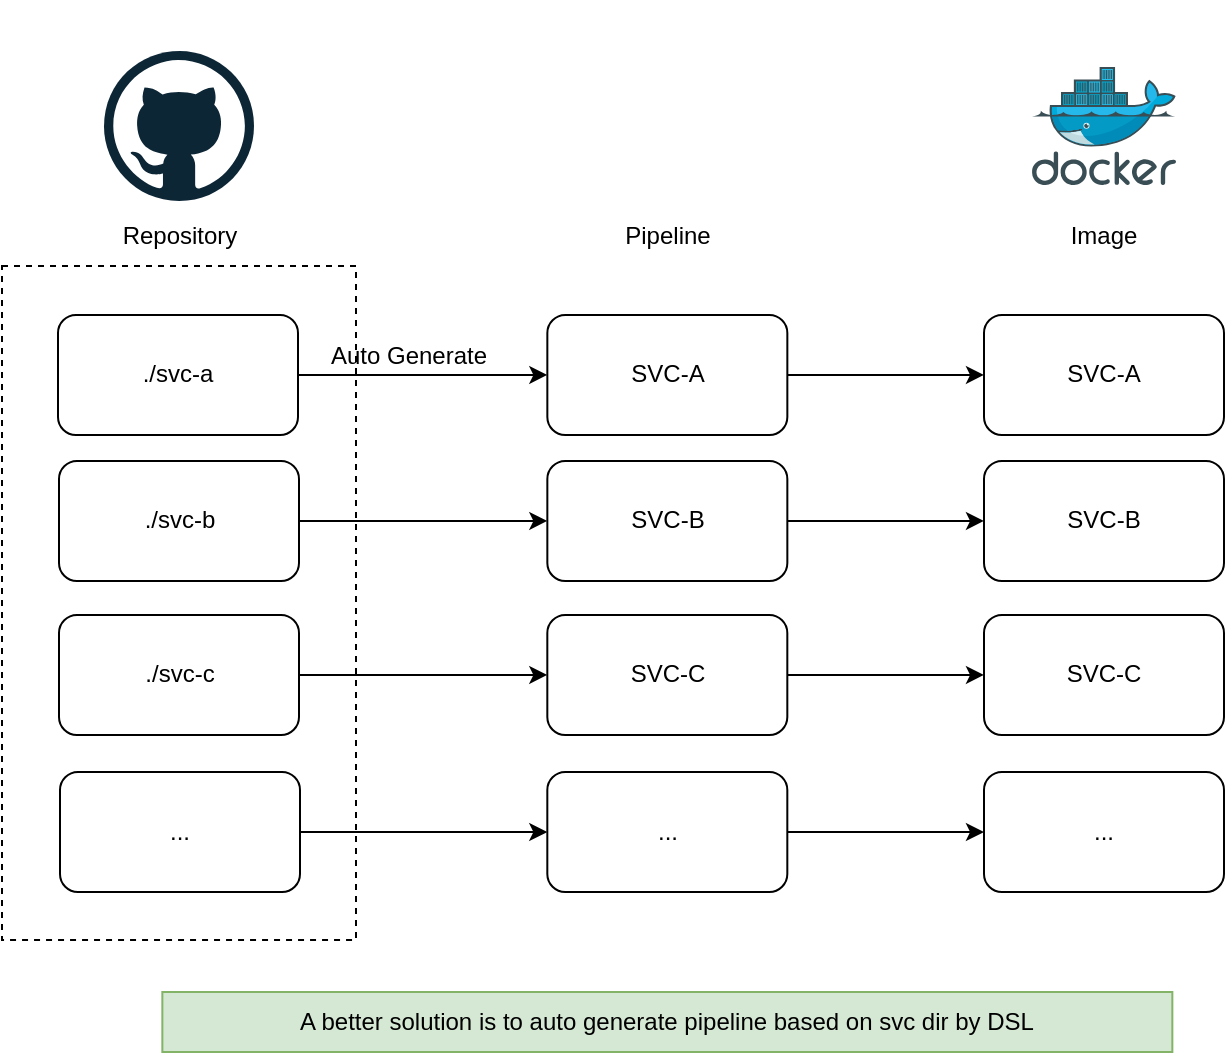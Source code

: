 <mxfile version="24.7.17">
  <diagram name="第 1 页" id="cuDoDDCqS_jA3I1zyqUL">
    <mxGraphModel dx="2074" dy="1197" grid="0" gridSize="10" guides="1" tooltips="1" connect="1" arrows="1" fold="1" page="1" pageScale="1" pageWidth="1169" pageHeight="827" math="0" shadow="0">
      <root>
        <mxCell id="0" />
        <mxCell id="1" parent="0" />
        <mxCell id="I6xZpBHvfsYU5S7mz_Uq-1" value="" style="rounded=0;whiteSpace=wrap;html=1;dashed=1;fillColor=none;" parent="1" vertex="1">
          <mxGeometry x="279" y="348.98" width="177" height="337.02" as="geometry" />
        </mxCell>
        <mxCell id="I6xZpBHvfsYU5S7mz_Uq-2" value="" style="dashed=0;outlineConnect=0;html=1;align=center;labelPosition=center;verticalLabelPosition=bottom;verticalAlign=top;shape=mxgraph.weblogos.github" parent="1" vertex="1">
          <mxGeometry x="330" y="241.48" width="75" height="75" as="geometry" />
        </mxCell>
        <mxCell id="I6xZpBHvfsYU5S7mz_Uq-3" style="edgeStyle=orthogonalEdgeStyle;rounded=0;orthogonalLoop=1;jettySize=auto;html=1;" parent="1" source="I6xZpBHvfsYU5S7mz_Uq-4" target="I6xZpBHvfsYU5S7mz_Uq-13" edge="1">
          <mxGeometry relative="1" as="geometry" />
        </mxCell>
        <mxCell id="I6xZpBHvfsYU5S7mz_Uq-4" value="./svc-a" style="rounded=1;whiteSpace=wrap;html=1;" parent="1" vertex="1">
          <mxGeometry x="307" y="373.48" width="120" height="60" as="geometry" />
        </mxCell>
        <mxCell id="I6xZpBHvfsYU5S7mz_Uq-5" style="edgeStyle=orthogonalEdgeStyle;rounded=0;orthogonalLoop=1;jettySize=auto;html=1;" parent="1" source="I6xZpBHvfsYU5S7mz_Uq-6" target="I6xZpBHvfsYU5S7mz_Uq-15" edge="1">
          <mxGeometry relative="1" as="geometry" />
        </mxCell>
        <mxCell id="I6xZpBHvfsYU5S7mz_Uq-6" value="./svc-b" style="rounded=1;whiteSpace=wrap;html=1;" parent="1" vertex="1">
          <mxGeometry x="307.5" y="446.48" width="120" height="60" as="geometry" />
        </mxCell>
        <mxCell id="I6xZpBHvfsYU5S7mz_Uq-7" style="edgeStyle=orthogonalEdgeStyle;rounded=0;orthogonalLoop=1;jettySize=auto;html=1;" parent="1" source="I6xZpBHvfsYU5S7mz_Uq-8" target="I6xZpBHvfsYU5S7mz_Uq-17" edge="1">
          <mxGeometry relative="1" as="geometry" />
        </mxCell>
        <mxCell id="I6xZpBHvfsYU5S7mz_Uq-8" value="./svc-c" style="rounded=1;whiteSpace=wrap;html=1;" parent="1" vertex="1">
          <mxGeometry x="307.5" y="523.48" width="120" height="60" as="geometry" />
        </mxCell>
        <mxCell id="I6xZpBHvfsYU5S7mz_Uq-9" value="" style="image;sketch=0;aspect=fixed;html=1;points=[];align=center;fontSize=12;image=img/lib/mscae/Docker.svg;" parent="1" vertex="1">
          <mxGeometry x="794" y="249.46" width="72" height="59.04" as="geometry" />
        </mxCell>
        <mxCell id="I6xZpBHvfsYU5S7mz_Uq-11" value="Repository" style="text;html=1;align=center;verticalAlign=middle;whiteSpace=wrap;rounded=0;" parent="1" vertex="1">
          <mxGeometry x="338" y="319.48" width="60" height="30" as="geometry" />
        </mxCell>
        <mxCell id="I6xZpBHvfsYU5S7mz_Uq-12" style="edgeStyle=orthogonalEdgeStyle;rounded=0;orthogonalLoop=1;jettySize=auto;html=1;" parent="1" source="I6xZpBHvfsYU5S7mz_Uq-13" target="I6xZpBHvfsYU5S7mz_Uq-20" edge="1">
          <mxGeometry relative="1" as="geometry" />
        </mxCell>
        <mxCell id="I6xZpBHvfsYU5S7mz_Uq-13" value="SVC-A" style="rounded=1;whiteSpace=wrap;html=1;" parent="1" vertex="1">
          <mxGeometry x="551.67" y="373.48" width="120" height="60" as="geometry" />
        </mxCell>
        <mxCell id="I6xZpBHvfsYU5S7mz_Uq-14" style="edgeStyle=orthogonalEdgeStyle;rounded=0;orthogonalLoop=1;jettySize=auto;html=1;" parent="1" source="I6xZpBHvfsYU5S7mz_Uq-15" target="I6xZpBHvfsYU5S7mz_Uq-21" edge="1">
          <mxGeometry relative="1" as="geometry" />
        </mxCell>
        <mxCell id="I6xZpBHvfsYU5S7mz_Uq-15" value="SVC-B" style="rounded=1;whiteSpace=wrap;html=1;" parent="1" vertex="1">
          <mxGeometry x="551.67" y="446.48" width="120" height="60" as="geometry" />
        </mxCell>
        <mxCell id="I6xZpBHvfsYU5S7mz_Uq-16" style="edgeStyle=orthogonalEdgeStyle;rounded=0;orthogonalLoop=1;jettySize=auto;html=1;" parent="1" source="I6xZpBHvfsYU5S7mz_Uq-17" target="I6xZpBHvfsYU5S7mz_Uq-22" edge="1">
          <mxGeometry relative="1" as="geometry" />
        </mxCell>
        <mxCell id="I6xZpBHvfsYU5S7mz_Uq-17" value="SVC-C" style="rounded=1;whiteSpace=wrap;html=1;" parent="1" vertex="1">
          <mxGeometry x="551.66" y="523.48" width="120" height="60" as="geometry" />
        </mxCell>
        <mxCell id="I6xZpBHvfsYU5S7mz_Uq-18" value="Pipeline" style="text;html=1;align=center;verticalAlign=middle;whiteSpace=wrap;rounded=0;" parent="1" vertex="1">
          <mxGeometry x="581.67" y="319.48" width="60" height="30" as="geometry" />
        </mxCell>
        <mxCell id="I6xZpBHvfsYU5S7mz_Uq-19" value="Image" style="text;html=1;align=center;verticalAlign=middle;whiteSpace=wrap;rounded=0;" parent="1" vertex="1">
          <mxGeometry x="800" y="319.48" width="60" height="30" as="geometry" />
        </mxCell>
        <mxCell id="I6xZpBHvfsYU5S7mz_Uq-20" value="SVC-A" style="rounded=1;whiteSpace=wrap;html=1;" parent="1" vertex="1">
          <mxGeometry x="770" y="373.48" width="120" height="60" as="geometry" />
        </mxCell>
        <mxCell id="I6xZpBHvfsYU5S7mz_Uq-21" value="SVC-B" style="rounded=1;whiteSpace=wrap;html=1;" parent="1" vertex="1">
          <mxGeometry x="770" y="446.48" width="120" height="60" as="geometry" />
        </mxCell>
        <mxCell id="I6xZpBHvfsYU5S7mz_Uq-22" value="SVC-C" style="rounded=1;whiteSpace=wrap;html=1;" parent="1" vertex="1">
          <mxGeometry x="770" y="523.48" width="120" height="60" as="geometry" />
        </mxCell>
        <mxCell id="I6xZpBHvfsYU5S7mz_Uq-23" value="Auto Generate" style="text;html=1;align=center;verticalAlign=middle;whiteSpace=wrap;rounded=0;" parent="1" vertex="1">
          <mxGeometry x="422" y="379" width="121" height="30" as="geometry" />
        </mxCell>
        <mxCell id="I6xZpBHvfsYU5S7mz_Uq-24" value="A better solution is to auto generate pipeline based on svc dir by DSL" style="text;html=1;align=center;verticalAlign=middle;whiteSpace=wrap;rounded=0;fillColor=#d5e8d4;strokeColor=#82b366;" parent="1" vertex="1">
          <mxGeometry x="359.17" y="712" width="505" height="30" as="geometry" />
        </mxCell>
        <mxCell id="I6xZpBHvfsYU5S7mz_Uq-29" style="edgeStyle=orthogonalEdgeStyle;rounded=0;orthogonalLoop=1;jettySize=auto;html=1;" parent="1" source="I6xZpBHvfsYU5S7mz_Uq-25" target="I6xZpBHvfsYU5S7mz_Uq-27" edge="1">
          <mxGeometry relative="1" as="geometry" />
        </mxCell>
        <mxCell id="I6xZpBHvfsYU5S7mz_Uq-25" value="..." style="rounded=1;whiteSpace=wrap;html=1;" parent="1" vertex="1">
          <mxGeometry x="308" y="602" width="120" height="60" as="geometry" />
        </mxCell>
        <mxCell id="I6xZpBHvfsYU5S7mz_Uq-30" style="edgeStyle=orthogonalEdgeStyle;rounded=0;orthogonalLoop=1;jettySize=auto;html=1;" parent="1" source="I6xZpBHvfsYU5S7mz_Uq-27" target="I6xZpBHvfsYU5S7mz_Uq-28" edge="1">
          <mxGeometry relative="1" as="geometry" />
        </mxCell>
        <mxCell id="I6xZpBHvfsYU5S7mz_Uq-27" value="..." style="rounded=1;whiteSpace=wrap;html=1;" parent="1" vertex="1">
          <mxGeometry x="551.66" y="602" width="120" height="60" as="geometry" />
        </mxCell>
        <mxCell id="I6xZpBHvfsYU5S7mz_Uq-28" value="..." style="rounded=1;whiteSpace=wrap;html=1;" parent="1" vertex="1">
          <mxGeometry x="770" y="602" width="120" height="60" as="geometry" />
        </mxCell>
        <mxCell id="_Qjsj4FQ1KqGEA9DXmSN-1" value="" style="shape=image;verticalLabelPosition=bottom;labelBackgroundColor=default;verticalAlign=top;aspect=fixed;imageAspect=0;image=https://icon.icepanel.io/Technology/svg/Jenkins.svg;" parent="1" vertex="1">
          <mxGeometry x="560.17" y="216.48" width="103" height="103" as="geometry" />
        </mxCell>
      </root>
    </mxGraphModel>
  </diagram>
</mxfile>
